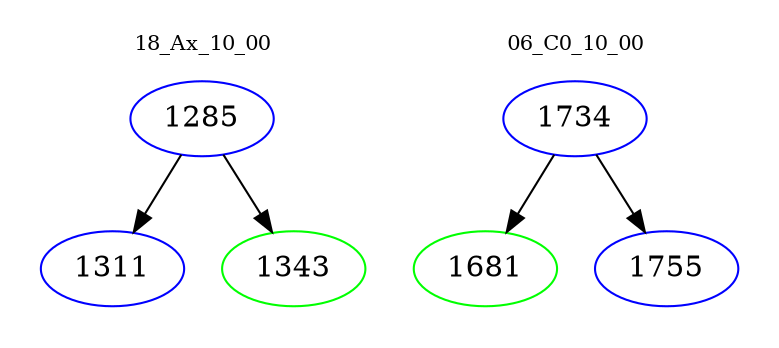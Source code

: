 digraph{
subgraph cluster_0 {
color = white
label = "18_Ax_10_00";
fontsize=10;
T0_1285 [label="1285", color="blue"]
T0_1285 -> T0_1311 [color="black"]
T0_1311 [label="1311", color="blue"]
T0_1285 -> T0_1343 [color="black"]
T0_1343 [label="1343", color="green"]
}
subgraph cluster_1 {
color = white
label = "06_C0_10_00";
fontsize=10;
T1_1734 [label="1734", color="blue"]
T1_1734 -> T1_1681 [color="black"]
T1_1681 [label="1681", color="green"]
T1_1734 -> T1_1755 [color="black"]
T1_1755 [label="1755", color="blue"]
}
}
